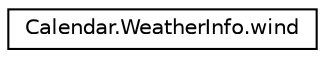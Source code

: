 digraph "Graphical Class Hierarchy"
{
 // LATEX_PDF_SIZE
  edge [fontname="Helvetica",fontsize="10",labelfontname="Helvetica",labelfontsize="10"];
  node [fontname="Helvetica",fontsize="10",shape=record];
  rankdir="LR";
  Node0 [label="Calendar.WeatherInfo.wind",height=0.2,width=0.4,color="black", fillcolor="white", style="filled",URL="$classCalendar_1_1WeatherInfo_1_1wind.html",tooltip=" "];
}
